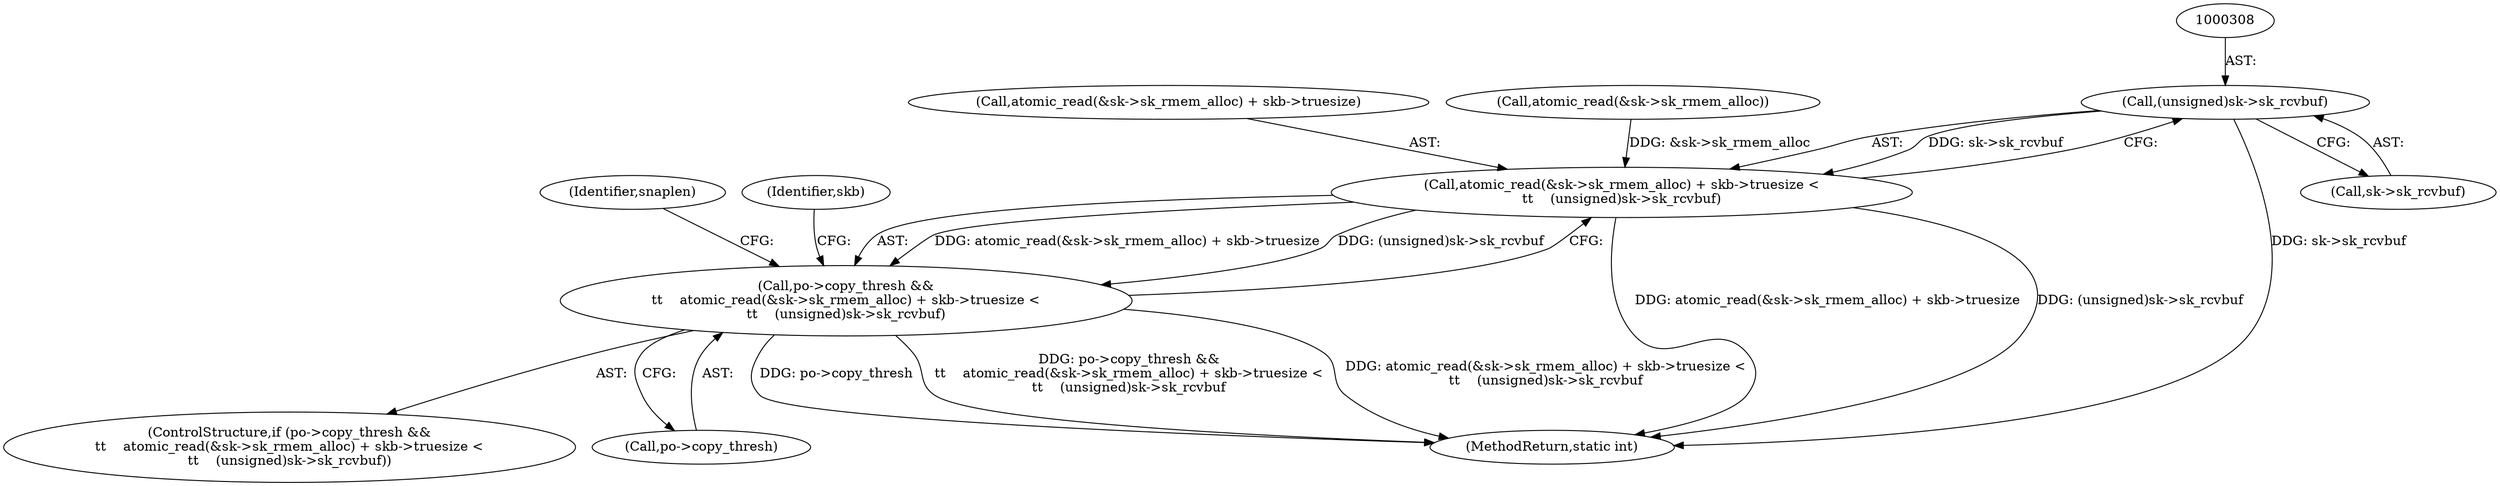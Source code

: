 digraph "0_linux_13fcb7bd322164c67926ffe272846d4860196dc6_0@pointer" {
"1000307" [label="(Call,(unsigned)sk->sk_rcvbuf)"];
"1000297" [label="(Call,atomic_read(&sk->sk_rmem_alloc) + skb->truesize <\n\t\t    (unsigned)sk->sk_rcvbuf)"];
"1000293" [label="(Call,po->copy_thresh &&\n\t\t    atomic_read(&sk->sk_rmem_alloc) + skb->truesize <\n\t\t    (unsigned)sk->sk_rcvbuf)"];
"1000298" [label="(Call,atomic_read(&sk->sk_rmem_alloc) + skb->truesize)"];
"1000307" [label="(Call,(unsigned)sk->sk_rcvbuf)"];
"1000297" [label="(Call,atomic_read(&sk->sk_rmem_alloc) + skb->truesize <\n\t\t    (unsigned)sk->sk_rcvbuf)"];
"1000292" [label="(ControlStructure,if (po->copy_thresh &&\n\t\t    atomic_read(&sk->sk_rmem_alloc) + skb->truesize <\n\t\t    (unsigned)sk->sk_rcvbuf))"];
"1000294" [label="(Call,po->copy_thresh)"];
"1000293" [label="(Call,po->copy_thresh &&\n\t\t    atomic_read(&sk->sk_rmem_alloc) + skb->truesize <\n\t\t    (unsigned)sk->sk_rcvbuf)"];
"1000339" [label="(Identifier,snaplen)"];
"1000840" [label="(MethodReturn,static int)"];
"1000309" [label="(Call,sk->sk_rcvbuf)"];
"1000315" [label="(Identifier,skb)"];
"1000299" [label="(Call,atomic_read(&sk->sk_rmem_alloc))"];
"1000307" -> "1000297"  [label="AST: "];
"1000307" -> "1000309"  [label="CFG: "];
"1000308" -> "1000307"  [label="AST: "];
"1000309" -> "1000307"  [label="AST: "];
"1000297" -> "1000307"  [label="CFG: "];
"1000307" -> "1000840"  [label="DDG: sk->sk_rcvbuf"];
"1000307" -> "1000297"  [label="DDG: sk->sk_rcvbuf"];
"1000297" -> "1000293"  [label="AST: "];
"1000298" -> "1000297"  [label="AST: "];
"1000293" -> "1000297"  [label="CFG: "];
"1000297" -> "1000840"  [label="DDG: atomic_read(&sk->sk_rmem_alloc) + skb->truesize"];
"1000297" -> "1000840"  [label="DDG: (unsigned)sk->sk_rcvbuf"];
"1000297" -> "1000293"  [label="DDG: atomic_read(&sk->sk_rmem_alloc) + skb->truesize"];
"1000297" -> "1000293"  [label="DDG: (unsigned)sk->sk_rcvbuf"];
"1000299" -> "1000297"  [label="DDG: &sk->sk_rmem_alloc"];
"1000293" -> "1000292"  [label="AST: "];
"1000293" -> "1000294"  [label="CFG: "];
"1000294" -> "1000293"  [label="AST: "];
"1000315" -> "1000293"  [label="CFG: "];
"1000339" -> "1000293"  [label="CFG: "];
"1000293" -> "1000840"  [label="DDG: po->copy_thresh"];
"1000293" -> "1000840"  [label="DDG: po->copy_thresh &&\n\t\t    atomic_read(&sk->sk_rmem_alloc) + skb->truesize <\n\t\t    (unsigned)sk->sk_rcvbuf"];
"1000293" -> "1000840"  [label="DDG: atomic_read(&sk->sk_rmem_alloc) + skb->truesize <\n\t\t    (unsigned)sk->sk_rcvbuf"];
}
